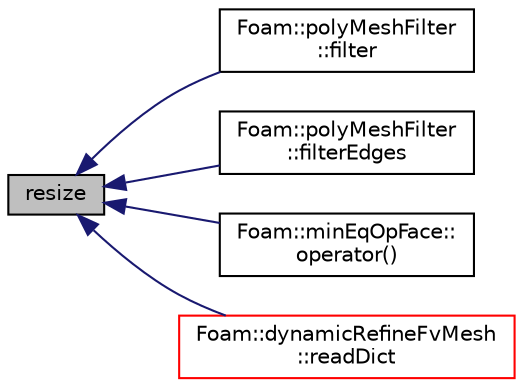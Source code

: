 digraph "resize"
{
  bgcolor="transparent";
  edge [fontname="Helvetica",fontsize="10",labelfontname="Helvetica",labelfontsize="10"];
  node [fontname="Helvetica",fontsize="10",shape=record];
  rankdir="LR";
  Node1 [label="resize",height=0.2,width=0.4,color="black", fillcolor="grey75", style="filled", fontcolor="black"];
  Node1 -> Node2 [dir="back",color="midnightblue",fontsize="10",style="solid",fontname="Helvetica"];
  Node2 [label="Foam::polyMeshFilter\l::filter",height=0.2,width=0.4,color="black",URL="$a01963.html#a55dba161bb0a72849b0af234e4cb7e5d",tooltip="Filter edges and faces. "];
  Node1 -> Node3 [dir="back",color="midnightblue",fontsize="10",style="solid",fontname="Helvetica"];
  Node3 [label="Foam::polyMeshFilter\l::filterEdges",height=0.2,width=0.4,color="black",URL="$a01963.html#ad478c9d800707f297552317d2f03cbce",tooltip="Filter edges only. "];
  Node1 -> Node4 [dir="back",color="midnightblue",fontsize="10",style="solid",fontname="Helvetica"];
  Node4 [label="Foam::minEqOpFace::\loperator()",height=0.2,width=0.4,color="black",URL="$a01532.html#af228995a82079a2c07a019825eb9c2b7"];
  Node1 -> Node5 [dir="back",color="midnightblue",fontsize="10",style="solid",fontname="Helvetica"];
  Node5 [label="Foam::dynamicRefineFvMesh\l::readDict",height=0.2,width=0.4,color="red",URL="$a00617.html#a09f8bbb748b599cf713fa2e07ec7e0b4",tooltip="Read the projection parameters from dictionary. "];
}
